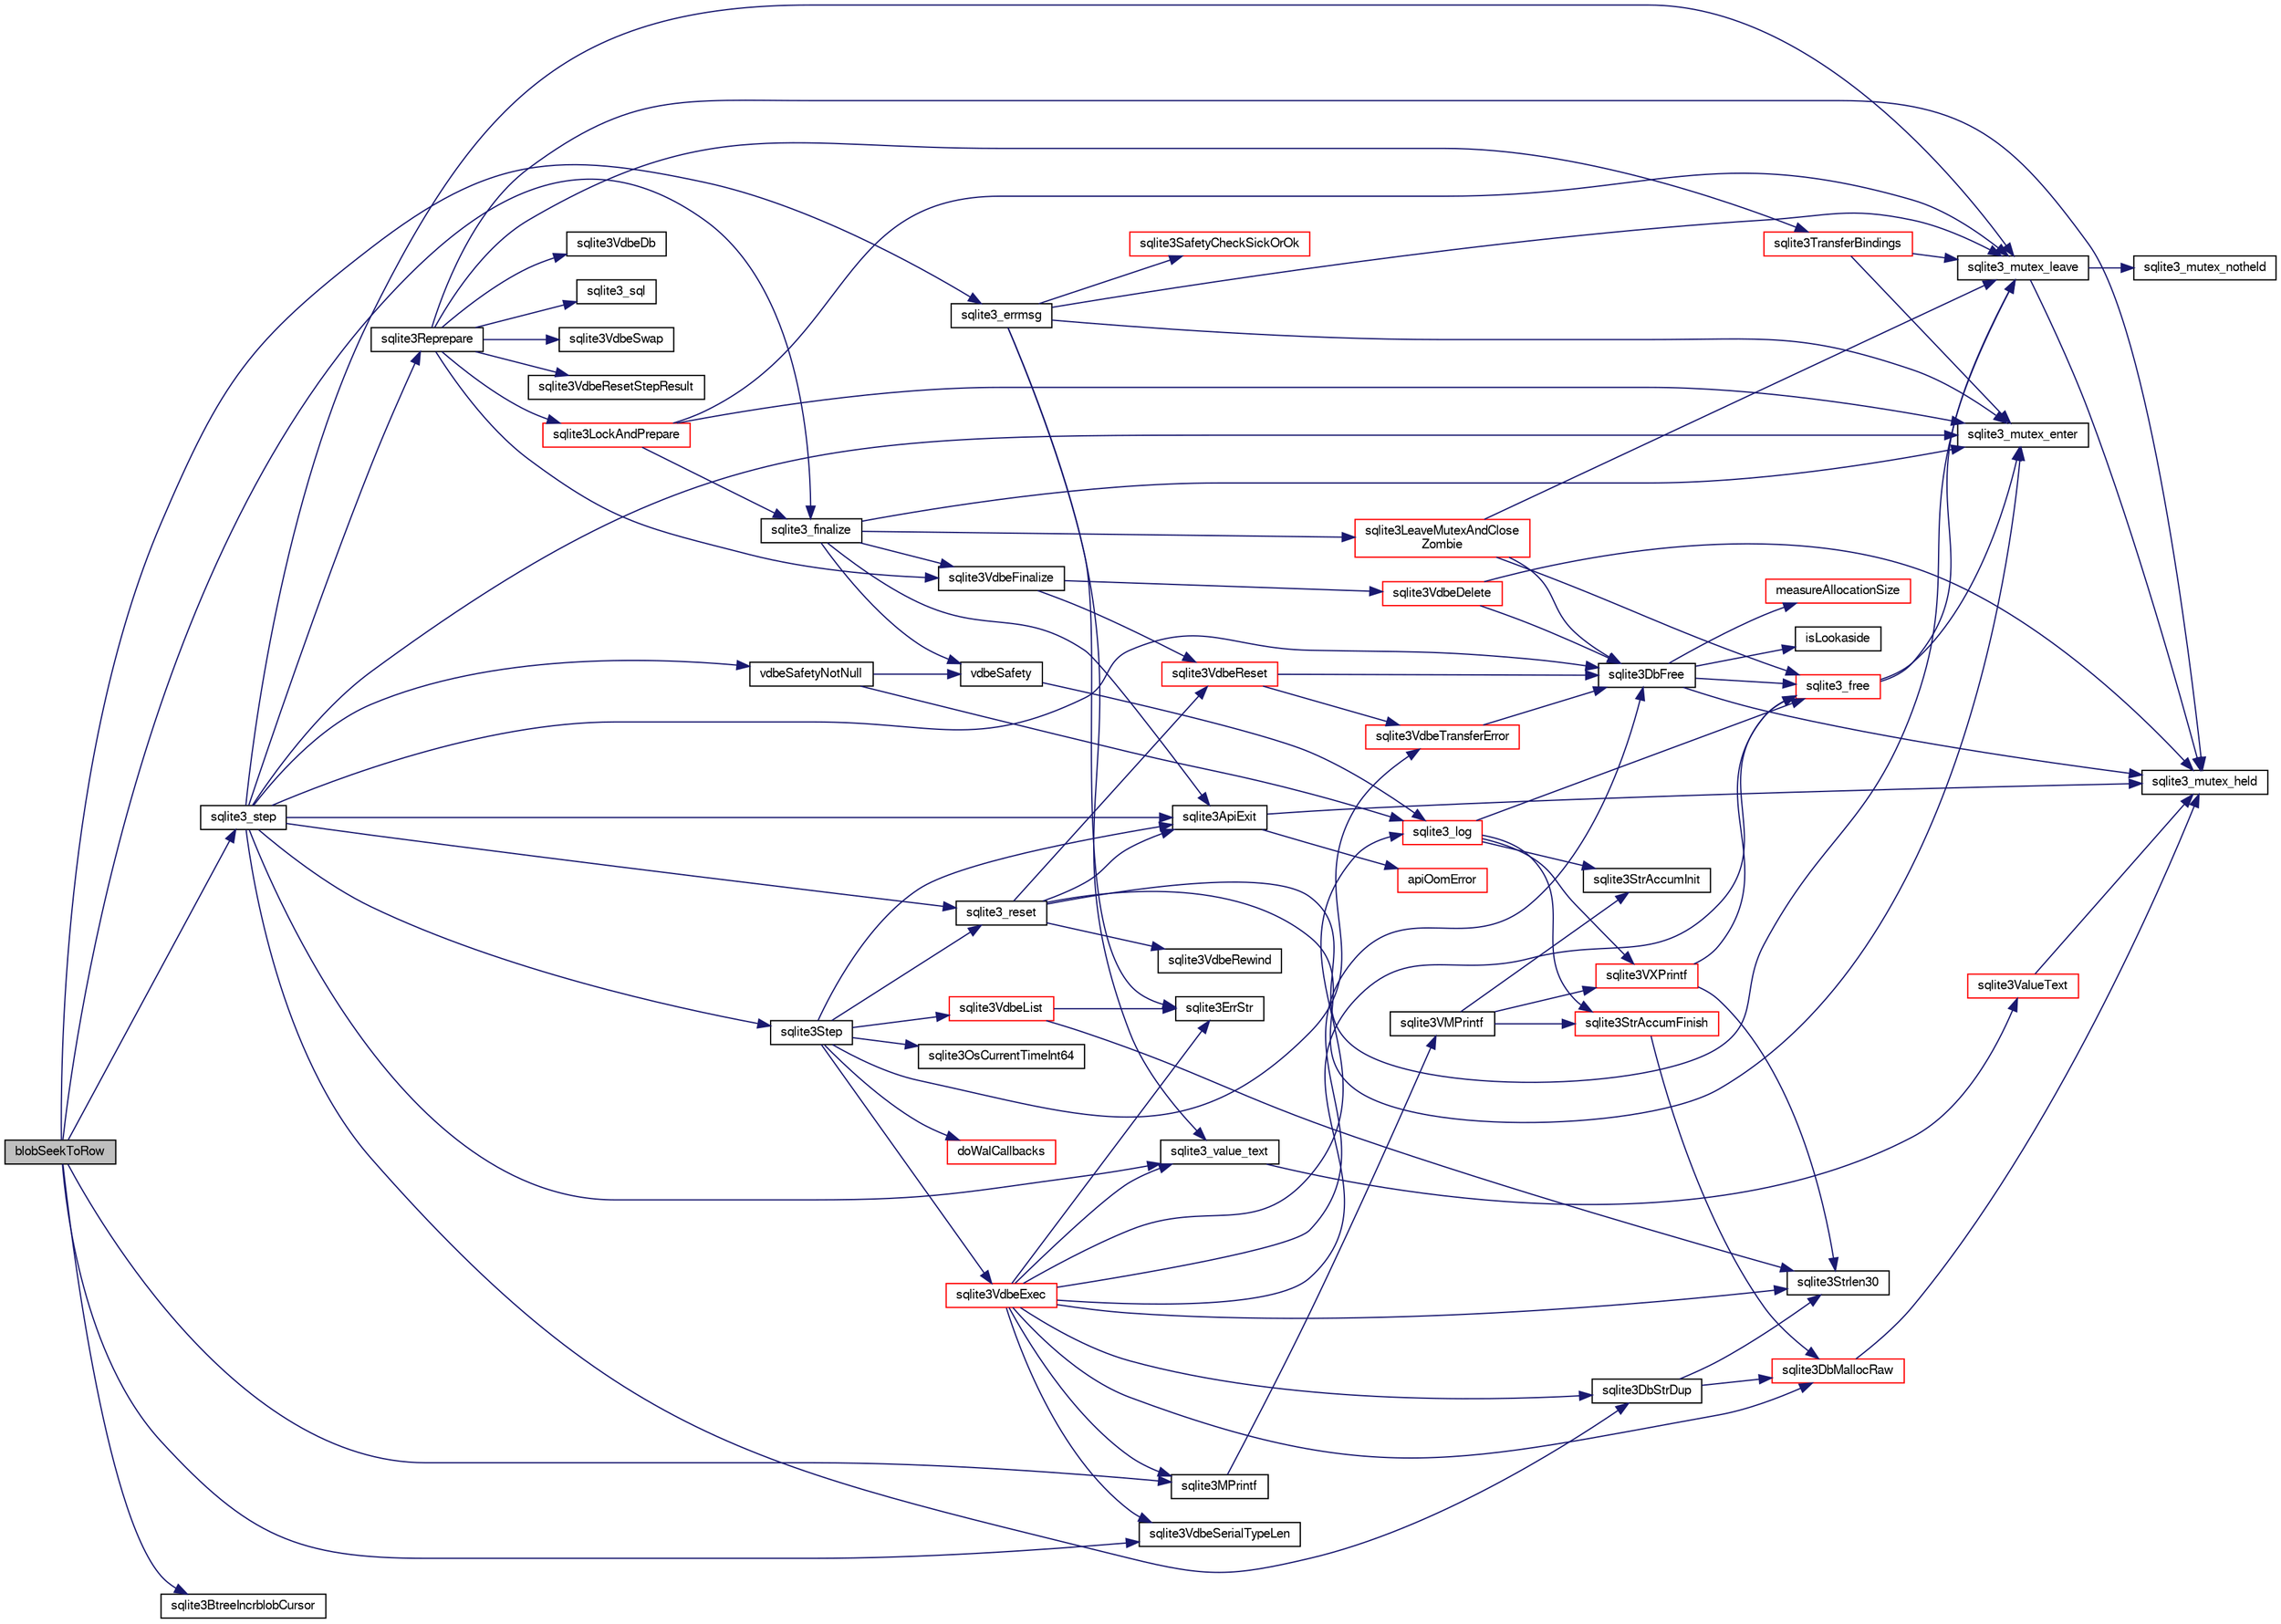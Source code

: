digraph "blobSeekToRow"
{
  edge [fontname="FreeSans",fontsize="10",labelfontname="FreeSans",labelfontsize="10"];
  node [fontname="FreeSans",fontsize="10",shape=record];
  rankdir="LR";
  Node22810 [label="blobSeekToRow",height=0.2,width=0.4,color="black", fillcolor="grey75", style="filled", fontcolor="black"];
  Node22810 -> Node22811 [color="midnightblue",fontsize="10",style="solid",fontname="FreeSans"];
  Node22811 [label="sqlite3_step",height=0.2,width=0.4,color="black", fillcolor="white", style="filled",URL="$sqlite3_8c.html#ac1e491ce36b7471eb28387f7d3c74334"];
  Node22811 -> Node22812 [color="midnightblue",fontsize="10",style="solid",fontname="FreeSans"];
  Node22812 [label="vdbeSafetyNotNull",height=0.2,width=0.4,color="black", fillcolor="white", style="filled",URL="$sqlite3_8c.html#a018448275e86f09d8af8033cec4cafdf"];
  Node22812 -> Node22813 [color="midnightblue",fontsize="10",style="solid",fontname="FreeSans"];
  Node22813 [label="sqlite3_log",height=0.2,width=0.4,color="red", fillcolor="white", style="filled",URL="$sqlite3_8c.html#a298c9699bf9c143662c6b1fec4b2dc3b"];
  Node22813 -> Node22815 [color="midnightblue",fontsize="10",style="solid",fontname="FreeSans"];
  Node22815 [label="sqlite3StrAccumInit",height=0.2,width=0.4,color="black", fillcolor="white", style="filled",URL="$sqlite3_8c.html#aabf95e113b9d54d519cd15a56215f560"];
  Node22813 -> Node22816 [color="midnightblue",fontsize="10",style="solid",fontname="FreeSans"];
  Node22816 [label="sqlite3VXPrintf",height=0.2,width=0.4,color="red", fillcolor="white", style="filled",URL="$sqlite3_8c.html#a63c25806c9bd4a2b76f9a0eb232c6bde"];
  Node22816 -> Node22898 [color="midnightblue",fontsize="10",style="solid",fontname="FreeSans"];
  Node22898 [label="sqlite3Strlen30",height=0.2,width=0.4,color="black", fillcolor="white", style="filled",URL="$sqlite3_8c.html#a3dcd80ba41f1a308193dee74857b62a7"];
  Node22816 -> Node22828 [color="midnightblue",fontsize="10",style="solid",fontname="FreeSans"];
  Node22828 [label="sqlite3_free",height=0.2,width=0.4,color="red", fillcolor="white", style="filled",URL="$sqlite3_8c.html#a6552349e36a8a691af5487999ab09519"];
  Node22828 -> Node22829 [color="midnightblue",fontsize="10",style="solid",fontname="FreeSans"];
  Node22829 [label="sqlite3_mutex_enter",height=0.2,width=0.4,color="black", fillcolor="white", style="filled",URL="$sqlite3_8c.html#a1c12cde690bd89f104de5cbad12a6bf5"];
  Node22828 -> Node22831 [color="midnightblue",fontsize="10",style="solid",fontname="FreeSans"];
  Node22831 [label="sqlite3_mutex_leave",height=0.2,width=0.4,color="black", fillcolor="white", style="filled",URL="$sqlite3_8c.html#a5838d235601dbd3c1fa993555c6bcc93"];
  Node22831 -> Node22823 [color="midnightblue",fontsize="10",style="solid",fontname="FreeSans"];
  Node22823 [label="sqlite3_mutex_held",height=0.2,width=0.4,color="black", fillcolor="white", style="filled",URL="$sqlite3_8c.html#acf77da68932b6bc163c5e68547ecc3e7"];
  Node22831 -> Node22832 [color="midnightblue",fontsize="10",style="solid",fontname="FreeSans"];
  Node22832 [label="sqlite3_mutex_notheld",height=0.2,width=0.4,color="black", fillcolor="white", style="filled",URL="$sqlite3_8c.html#a83967c837c1c000d3b5adcfaa688f5dc"];
  Node22813 -> Node22925 [color="midnightblue",fontsize="10",style="solid",fontname="FreeSans"];
  Node22925 [label="sqlite3StrAccumFinish",height=0.2,width=0.4,color="red", fillcolor="white", style="filled",URL="$sqlite3_8c.html#adb7f26b10ac1b847db6f000ef4c2e2ba"];
  Node22925 -> Node22834 [color="midnightblue",fontsize="10",style="solid",fontname="FreeSans"];
  Node22834 [label="sqlite3DbMallocRaw",height=0.2,width=0.4,color="red", fillcolor="white", style="filled",URL="$sqlite3_8c.html#abbe8be0cf7175e11ddc3e2218fad924e"];
  Node22834 -> Node22823 [color="midnightblue",fontsize="10",style="solid",fontname="FreeSans"];
  Node22813 -> Node22828 [color="midnightblue",fontsize="10",style="solid",fontname="FreeSans"];
  Node22812 -> Node23095 [color="midnightblue",fontsize="10",style="solid",fontname="FreeSans"];
  Node23095 [label="vdbeSafety",height=0.2,width=0.4,color="black", fillcolor="white", style="filled",URL="$sqlite3_8c.html#ad376f1aa66b2801fa8fb2fb134f370fd"];
  Node23095 -> Node22813 [color="midnightblue",fontsize="10",style="solid",fontname="FreeSans"];
  Node22811 -> Node22829 [color="midnightblue",fontsize="10",style="solid",fontname="FreeSans"];
  Node22811 -> Node23096 [color="midnightblue",fontsize="10",style="solid",fontname="FreeSans"];
  Node23096 [label="sqlite3Step",height=0.2,width=0.4,color="black", fillcolor="white", style="filled",URL="$sqlite3_8c.html#a3f2872e873e2758a4beedad1d5113554"];
  Node23096 -> Node23097 [color="midnightblue",fontsize="10",style="solid",fontname="FreeSans"];
  Node23097 [label="sqlite3_reset",height=0.2,width=0.4,color="black", fillcolor="white", style="filled",URL="$sqlite3_8c.html#a758efebc2e95694959ab0e74b397984c"];
  Node23097 -> Node22829 [color="midnightblue",fontsize="10",style="solid",fontname="FreeSans"];
  Node23097 -> Node23098 [color="midnightblue",fontsize="10",style="solid",fontname="FreeSans"];
  Node23098 [label="sqlite3VdbeReset",height=0.2,width=0.4,color="red", fillcolor="white", style="filled",URL="$sqlite3_8c.html#a315a913742f7267f90d46d41446353b1"];
  Node23098 -> Node23506 [color="midnightblue",fontsize="10",style="solid",fontname="FreeSans"];
  Node23506 [label="sqlite3VdbeTransferError",height=0.2,width=0.4,color="red", fillcolor="white", style="filled",URL="$sqlite3_8c.html#aaf4a567b51602bb6d7bb150e6c72de69"];
  Node23506 -> Node22822 [color="midnightblue",fontsize="10",style="solid",fontname="FreeSans"];
  Node22822 [label="sqlite3DbFree",height=0.2,width=0.4,color="black", fillcolor="white", style="filled",URL="$sqlite3_8c.html#ac70ab821a6607b4a1b909582dc37a069"];
  Node22822 -> Node22823 [color="midnightblue",fontsize="10",style="solid",fontname="FreeSans"];
  Node22822 -> Node22824 [color="midnightblue",fontsize="10",style="solid",fontname="FreeSans"];
  Node22824 [label="measureAllocationSize",height=0.2,width=0.4,color="red", fillcolor="white", style="filled",URL="$sqlite3_8c.html#a45731e644a22fdb756e2b6337224217a"];
  Node22822 -> Node22827 [color="midnightblue",fontsize="10",style="solid",fontname="FreeSans"];
  Node22827 [label="isLookaside",height=0.2,width=0.4,color="black", fillcolor="white", style="filled",URL="$sqlite3_8c.html#a770fa05ff9717b75e16f4d968a77b897"];
  Node22822 -> Node22828 [color="midnightblue",fontsize="10",style="solid",fontname="FreeSans"];
  Node23098 -> Node22822 [color="midnightblue",fontsize="10",style="solid",fontname="FreeSans"];
  Node23097 -> Node23511 [color="midnightblue",fontsize="10",style="solid",fontname="FreeSans"];
  Node23511 [label="sqlite3VdbeRewind",height=0.2,width=0.4,color="black", fillcolor="white", style="filled",URL="$sqlite3_8c.html#ac2109d6ef272c796bd8881a430bc1052"];
  Node23097 -> Node23027 [color="midnightblue",fontsize="10",style="solid",fontname="FreeSans"];
  Node23027 [label="sqlite3ApiExit",height=0.2,width=0.4,color="black", fillcolor="white", style="filled",URL="$sqlite3_8c.html#ae5a967ec6172298db98b6090bbd1dd9b"];
  Node23027 -> Node22823 [color="midnightblue",fontsize="10",style="solid",fontname="FreeSans"];
  Node23027 -> Node23028 [color="midnightblue",fontsize="10",style="solid",fontname="FreeSans"];
  Node23028 [label="apiOomError",height=0.2,width=0.4,color="red", fillcolor="white", style="filled",URL="$sqlite3_8c.html#a55c294da0c468873c7f7ea59378b8b9c"];
  Node23097 -> Node22831 [color="midnightblue",fontsize="10",style="solid",fontname="FreeSans"];
  Node23096 -> Node23051 [color="midnightblue",fontsize="10",style="solid",fontname="FreeSans"];
  Node23051 [label="sqlite3OsCurrentTimeInt64",height=0.2,width=0.4,color="black", fillcolor="white", style="filled",URL="$sqlite3_8c.html#a8fba11754c83b89782ef18af266f5ec2"];
  Node23096 -> Node23512 [color="midnightblue",fontsize="10",style="solid",fontname="FreeSans"];
  Node23512 [label="sqlite3VdbeList",height=0.2,width=0.4,color="red", fillcolor="white", style="filled",URL="$sqlite3_8c.html#a61f5dfb765135a9982025bab8944f7fd"];
  Node23512 -> Node23367 [color="midnightblue",fontsize="10",style="solid",fontname="FreeSans"];
  Node23367 [label="sqlite3ErrStr",height=0.2,width=0.4,color="black", fillcolor="white", style="filled",URL="$sqlite3_8c.html#ab289afae24fa83e42f3d78b3b7e91793"];
  Node23512 -> Node22898 [color="midnightblue",fontsize="10",style="solid",fontname="FreeSans"];
  Node23096 -> Node23513 [color="midnightblue",fontsize="10",style="solid",fontname="FreeSans"];
  Node23513 [label="sqlite3VdbeExec",height=0.2,width=0.4,color="red", fillcolor="white", style="filled",URL="$sqlite3_8c.html#a8ce40a614bdc56719c4d642b1e4dfb21"];
  Node23513 -> Node22813 [color="midnightblue",fontsize="10",style="solid",fontname="FreeSans"];
  Node23513 -> Node22898 [color="midnightblue",fontsize="10",style="solid",fontname="FreeSans"];
  Node23513 -> Node22822 [color="midnightblue",fontsize="10",style="solid",fontname="FreeSans"];
  Node23513 -> Node22904 [color="midnightblue",fontsize="10",style="solid",fontname="FreeSans"];
  Node22904 [label="sqlite3_value_text",height=0.2,width=0.4,color="black", fillcolor="white", style="filled",URL="$sqlite3_8c.html#aef2ace3239e6dd59c74110faa70f8171"];
  Node22904 -> Node22905 [color="midnightblue",fontsize="10",style="solid",fontname="FreeSans"];
  Node22905 [label="sqlite3ValueText",height=0.2,width=0.4,color="red", fillcolor="white", style="filled",URL="$sqlite3_8c.html#ad567a94e52d1adf81f4857fdba00a59b"];
  Node22905 -> Node22823 [color="midnightblue",fontsize="10",style="solid",fontname="FreeSans"];
  Node23513 -> Node23534 [color="midnightblue",fontsize="10",style="solid",fontname="FreeSans"];
  Node23534 [label="sqlite3VdbeSerialTypeLen",height=0.2,width=0.4,color="black", fillcolor="white", style="filled",URL="$sqlite3_8c.html#ab84b4c97560363d01a6044a954c7d4f4"];
  Node23513 -> Node22834 [color="midnightblue",fontsize="10",style="solid",fontname="FreeSans"];
  Node23513 -> Node23491 [color="midnightblue",fontsize="10",style="solid",fontname="FreeSans"];
  Node23491 [label="sqlite3DbStrDup",height=0.2,width=0.4,color="black", fillcolor="white", style="filled",URL="$sqlite3_8c.html#a0ec4772ee6de7316ecd1e6cabb1beeef"];
  Node23491 -> Node22898 [color="midnightblue",fontsize="10",style="solid",fontname="FreeSans"];
  Node23491 -> Node22834 [color="midnightblue",fontsize="10",style="solid",fontname="FreeSans"];
  Node23513 -> Node23076 [color="midnightblue",fontsize="10",style="solid",fontname="FreeSans"];
  Node23076 [label="sqlite3MPrintf",height=0.2,width=0.4,color="black", fillcolor="white", style="filled",URL="$sqlite3_8c.html#a208ef0df84e9778778804a19af03efea"];
  Node23076 -> Node23077 [color="midnightblue",fontsize="10",style="solid",fontname="FreeSans"];
  Node23077 [label="sqlite3VMPrintf",height=0.2,width=0.4,color="black", fillcolor="white", style="filled",URL="$sqlite3_8c.html#a05535d0982ef06fbc2ee8195ebbae689"];
  Node23077 -> Node22815 [color="midnightblue",fontsize="10",style="solid",fontname="FreeSans"];
  Node23077 -> Node22816 [color="midnightblue",fontsize="10",style="solid",fontname="FreeSans"];
  Node23077 -> Node22925 [color="midnightblue",fontsize="10",style="solid",fontname="FreeSans"];
  Node23513 -> Node22828 [color="midnightblue",fontsize="10",style="solid",fontname="FreeSans"];
  Node23513 -> Node23367 [color="midnightblue",fontsize="10",style="solid",fontname="FreeSans"];
  Node23096 -> Node23756 [color="midnightblue",fontsize="10",style="solid",fontname="FreeSans"];
  Node23756 [label="doWalCallbacks",height=0.2,width=0.4,color="red", fillcolor="white", style="filled",URL="$sqlite3_8c.html#a001bcb6c83dac39b83d3a95e1f6194d1"];
  Node23096 -> Node23027 [color="midnightblue",fontsize="10",style="solid",fontname="FreeSans"];
  Node23096 -> Node23506 [color="midnightblue",fontsize="10",style="solid",fontname="FreeSans"];
  Node22811 -> Node23759 [color="midnightblue",fontsize="10",style="solid",fontname="FreeSans"];
  Node23759 [label="sqlite3Reprepare",height=0.2,width=0.4,color="black", fillcolor="white", style="filled",URL="$sqlite3_8c.html#a7e2f7299cc947d07e782f6ac561fa937"];
  Node23759 -> Node22823 [color="midnightblue",fontsize="10",style="solid",fontname="FreeSans"];
  Node23759 -> Node23760 [color="midnightblue",fontsize="10",style="solid",fontname="FreeSans"];
  Node23760 [label="sqlite3VdbeDb",height=0.2,width=0.4,color="black", fillcolor="white", style="filled",URL="$sqlite3_8c.html#a6cb1b36e2823fc3eff25dc162f71f28b"];
  Node23759 -> Node23761 [color="midnightblue",fontsize="10",style="solid",fontname="FreeSans"];
  Node23761 [label="sqlite3_sql",height=0.2,width=0.4,color="black", fillcolor="white", style="filled",URL="$sqlite3_8c.html#a5a8d6a88cd06c29ea28bfbdf85f2d4dc"];
  Node23759 -> Node23346 [color="midnightblue",fontsize="10",style="solid",fontname="FreeSans"];
  Node23346 [label="sqlite3LockAndPrepare",height=0.2,width=0.4,color="red", fillcolor="white", style="filled",URL="$sqlite3_8c.html#a5db1ec5589aa2b02c6d979211a8789bd"];
  Node23346 -> Node22829 [color="midnightblue",fontsize="10",style="solid",fontname="FreeSans"];
  Node23346 -> Node23459 [color="midnightblue",fontsize="10",style="solid",fontname="FreeSans"];
  Node23459 [label="sqlite3_finalize",height=0.2,width=0.4,color="black", fillcolor="white", style="filled",URL="$sqlite3_8c.html#a801195c0f771d40bb4be1e40f3b88945"];
  Node23459 -> Node23095 [color="midnightblue",fontsize="10",style="solid",fontname="FreeSans"];
  Node23459 -> Node22829 [color="midnightblue",fontsize="10",style="solid",fontname="FreeSans"];
  Node23459 -> Node23457 [color="midnightblue",fontsize="10",style="solid",fontname="FreeSans"];
  Node23457 [label="sqlite3VdbeFinalize",height=0.2,width=0.4,color="black", fillcolor="white", style="filled",URL="$sqlite3_8c.html#af81e0c8d03b71610d3a826469f67bbd4"];
  Node23457 -> Node23098 [color="midnightblue",fontsize="10",style="solid",fontname="FreeSans"];
  Node23457 -> Node23368 [color="midnightblue",fontsize="10",style="solid",fontname="FreeSans"];
  Node23368 [label="sqlite3VdbeDelete",height=0.2,width=0.4,color="red", fillcolor="white", style="filled",URL="$sqlite3_8c.html#ace82a1f75873a6609067d0f572120e47"];
  Node23368 -> Node22823 [color="midnightblue",fontsize="10",style="solid",fontname="FreeSans"];
  Node23368 -> Node22822 [color="midnightblue",fontsize="10",style="solid",fontname="FreeSans"];
  Node23459 -> Node23027 [color="midnightblue",fontsize="10",style="solid",fontname="FreeSans"];
  Node23459 -> Node23460 [color="midnightblue",fontsize="10",style="solid",fontname="FreeSans"];
  Node23460 [label="sqlite3LeaveMutexAndClose\lZombie",height=0.2,width=0.4,color="red", fillcolor="white", style="filled",URL="$sqlite3_8c.html#afe3a37c29dcb0fe9fc15fe07a3976f59"];
  Node23460 -> Node22831 [color="midnightblue",fontsize="10",style="solid",fontname="FreeSans"];
  Node23460 -> Node22822 [color="midnightblue",fontsize="10",style="solid",fontname="FreeSans"];
  Node23460 -> Node22828 [color="midnightblue",fontsize="10",style="solid",fontname="FreeSans"];
  Node23346 -> Node22831 [color="midnightblue",fontsize="10",style="solid",fontname="FreeSans"];
  Node23759 -> Node23762 [color="midnightblue",fontsize="10",style="solid",fontname="FreeSans"];
  Node23762 [label="sqlite3VdbeSwap",height=0.2,width=0.4,color="black", fillcolor="white", style="filled",URL="$sqlite3_8c.html#ae65b43cc845b600cd9c8bdead9843b28"];
  Node23759 -> Node23763 [color="midnightblue",fontsize="10",style="solid",fontname="FreeSans"];
  Node23763 [label="sqlite3TransferBindings",height=0.2,width=0.4,color="red", fillcolor="white", style="filled",URL="$sqlite3_8c.html#a9158a497436de1e5aa7067e4daf18d8e"];
  Node23763 -> Node22829 [color="midnightblue",fontsize="10",style="solid",fontname="FreeSans"];
  Node23763 -> Node22831 [color="midnightblue",fontsize="10",style="solid",fontname="FreeSans"];
  Node23759 -> Node23764 [color="midnightblue",fontsize="10",style="solid",fontname="FreeSans"];
  Node23764 [label="sqlite3VdbeResetStepResult",height=0.2,width=0.4,color="black", fillcolor="white", style="filled",URL="$sqlite3_8c.html#ad24b39129d843f753039e272999669a6"];
  Node23759 -> Node23457 [color="midnightblue",fontsize="10",style="solid",fontname="FreeSans"];
  Node22811 -> Node23097 [color="midnightblue",fontsize="10",style="solid",fontname="FreeSans"];
  Node22811 -> Node22904 [color="midnightblue",fontsize="10",style="solid",fontname="FreeSans"];
  Node22811 -> Node22822 [color="midnightblue",fontsize="10",style="solid",fontname="FreeSans"];
  Node22811 -> Node23491 [color="midnightblue",fontsize="10",style="solid",fontname="FreeSans"];
  Node22811 -> Node23027 [color="midnightblue",fontsize="10",style="solid",fontname="FreeSans"];
  Node22811 -> Node22831 [color="midnightblue",fontsize="10",style="solid",fontname="FreeSans"];
  Node22810 -> Node23076 [color="midnightblue",fontsize="10",style="solid",fontname="FreeSans"];
  Node22810 -> Node23459 [color="midnightblue",fontsize="10",style="solid",fontname="FreeSans"];
  Node22810 -> Node23534 [color="midnightblue",fontsize="10",style="solid",fontname="FreeSans"];
  Node22810 -> Node23765 [color="midnightblue",fontsize="10",style="solid",fontname="FreeSans"];
  Node23765 [label="sqlite3BtreeIncrblobCursor",height=0.2,width=0.4,color="black", fillcolor="white", style="filled",URL="$sqlite3_8c.html#acf4b76b0c00783bc3e7499ecc3d05ec6"];
  Node22810 -> Node23683 [color="midnightblue",fontsize="10",style="solid",fontname="FreeSans"];
  Node23683 [label="sqlite3_errmsg",height=0.2,width=0.4,color="black", fillcolor="white", style="filled",URL="$sqlite3_8c.html#ae0d58565fa198e724fc2bb5381b3299f"];
  Node23683 -> Node23367 [color="midnightblue",fontsize="10",style="solid",fontname="FreeSans"];
  Node23683 -> Node23349 [color="midnightblue",fontsize="10",style="solid",fontname="FreeSans"];
  Node23349 [label="sqlite3SafetyCheckSickOrOk",height=0.2,width=0.4,color="red", fillcolor="white", style="filled",URL="$sqlite3_8c.html#ac1fff729aec147d9825a4930042a626b"];
  Node23683 -> Node22829 [color="midnightblue",fontsize="10",style="solid",fontname="FreeSans"];
  Node23683 -> Node22904 [color="midnightblue",fontsize="10",style="solid",fontname="FreeSans"];
  Node23683 -> Node22831 [color="midnightblue",fontsize="10",style="solid",fontname="FreeSans"];
}
